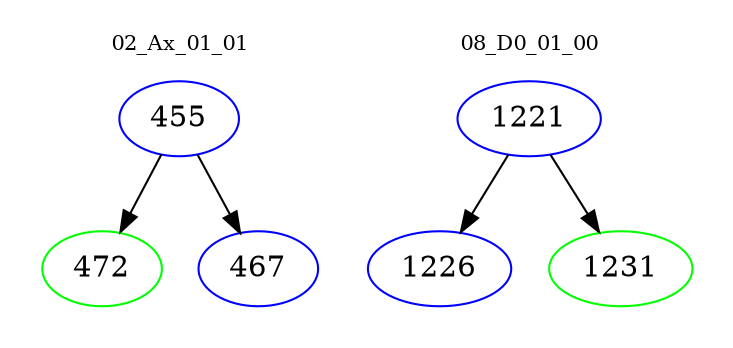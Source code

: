 digraph{
subgraph cluster_0 {
color = white
label = "02_Ax_01_01";
fontsize=10;
T0_455 [label="455", color="blue"]
T0_455 -> T0_472 [color="black"]
T0_472 [label="472", color="green"]
T0_455 -> T0_467 [color="black"]
T0_467 [label="467", color="blue"]
}
subgraph cluster_1 {
color = white
label = "08_D0_01_00";
fontsize=10;
T1_1221 [label="1221", color="blue"]
T1_1221 -> T1_1226 [color="black"]
T1_1226 [label="1226", color="blue"]
T1_1221 -> T1_1231 [color="black"]
T1_1231 [label="1231", color="green"]
}
}
